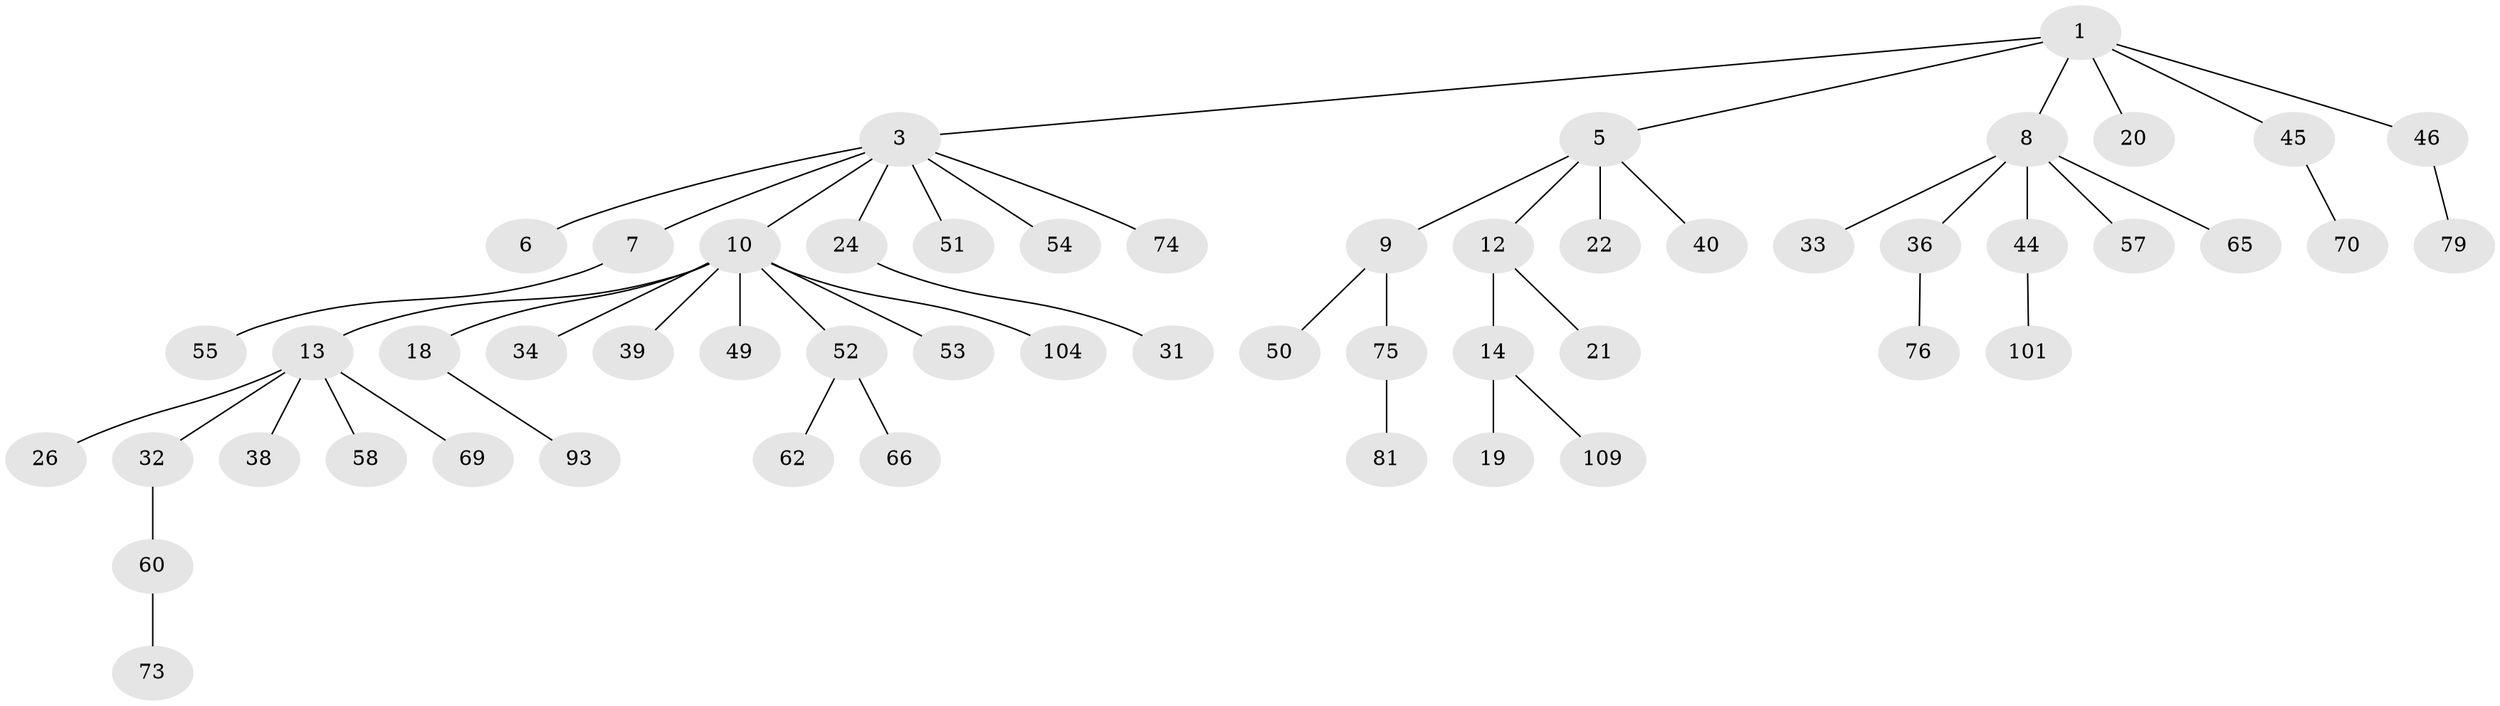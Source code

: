 // original degree distribution, {6: 0.027522935779816515, 2: 0.24770642201834864, 4: 0.027522935779816515, 5: 0.03669724770642202, 1: 0.4954128440366973, 3: 0.1559633027522936, 7: 0.009174311926605505}
// Generated by graph-tools (version 1.1) at 2025/15/03/09/25 04:15:34]
// undirected, 54 vertices, 53 edges
graph export_dot {
graph [start="1"]
  node [color=gray90,style=filled];
  1 [super="+2+42"];
  3 [super="+4"];
  5;
  6;
  7 [super="+29"];
  8 [super="+25+28"];
  9 [super="+35+56"];
  10 [super="+11+17+41+84"];
  12 [super="+23+63"];
  13 [super="+59+16+15"];
  14;
  18 [super="+68+27"];
  19 [super="+90"];
  20 [super="+82"];
  21;
  22 [super="+99+48"];
  24;
  26 [super="+67"];
  31;
  32 [super="+78"];
  33;
  34;
  36;
  38;
  39;
  40 [super="+43"];
  44;
  45 [super="+97"];
  46 [super="+61"];
  49;
  50 [super="+95+91"];
  51 [super="+89"];
  52;
  53;
  54;
  55 [super="+83"];
  57 [super="+80"];
  58 [super="+77"];
  60;
  62;
  65;
  66;
  69;
  70 [super="+72"];
  73;
  74;
  75 [super="+105+92"];
  76 [super="+88"];
  79;
  81;
  93;
  101;
  104;
  109;
  1 -- 3;
  1 -- 8;
  1 -- 20;
  1 -- 46;
  1 -- 5;
  1 -- 45;
  3 -- 24;
  3 -- 74;
  3 -- 51;
  3 -- 6;
  3 -- 7;
  3 -- 54;
  3 -- 10;
  5 -- 9;
  5 -- 12;
  5 -- 22;
  5 -- 40;
  7 -- 55;
  8 -- 36;
  8 -- 44;
  8 -- 65;
  8 -- 33;
  8 -- 57;
  9 -- 50;
  9 -- 75;
  10 -- 13;
  10 -- 34;
  10 -- 49;
  10 -- 18;
  10 -- 52;
  10 -- 39;
  10 -- 104;
  10 -- 53;
  12 -- 14;
  12 -- 21;
  13 -- 26;
  13 -- 32;
  13 -- 58;
  13 -- 69;
  13 -- 38;
  14 -- 19;
  14 -- 109;
  18 -- 93;
  24 -- 31;
  32 -- 60;
  36 -- 76;
  44 -- 101;
  45 -- 70;
  46 -- 79;
  52 -- 62;
  52 -- 66;
  60 -- 73;
  75 -- 81;
}
